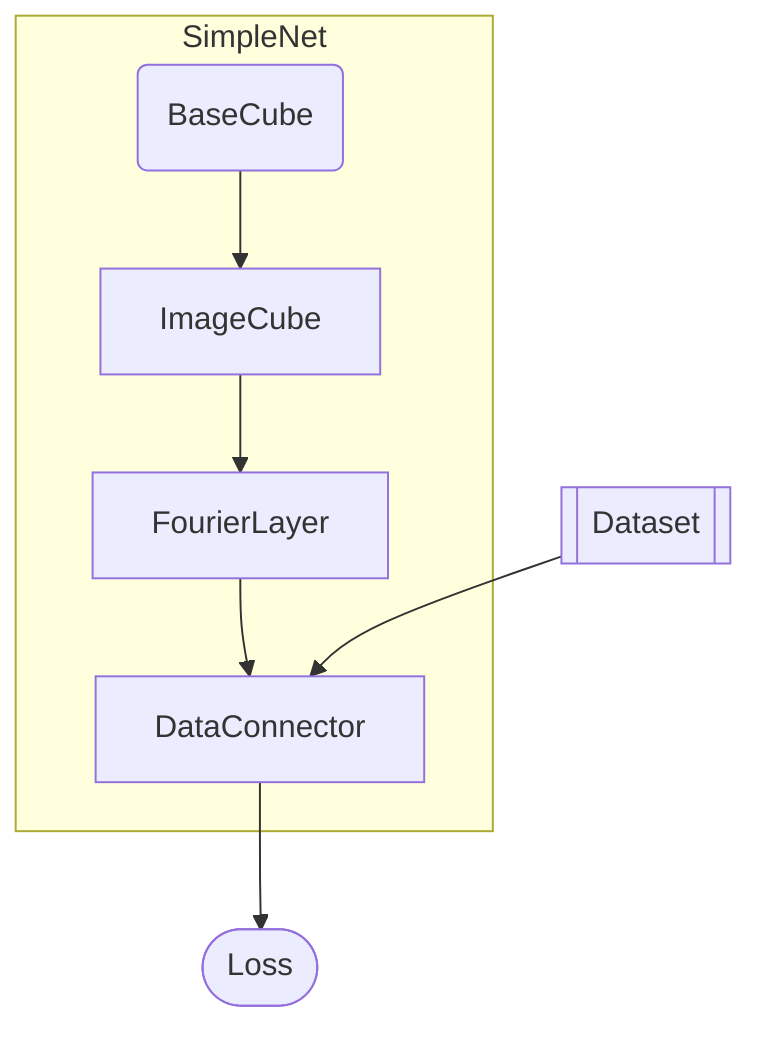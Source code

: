 graph TD
    subgraph SimpleNet
    bc(BaseCube) --> ImageCube 
    ImageCube --> FourierLayer
    FourierLayer --> DataConnector 
    end
    ad[[Dataset]] --> DataConnector 
    DataConnector --> il([Loss])